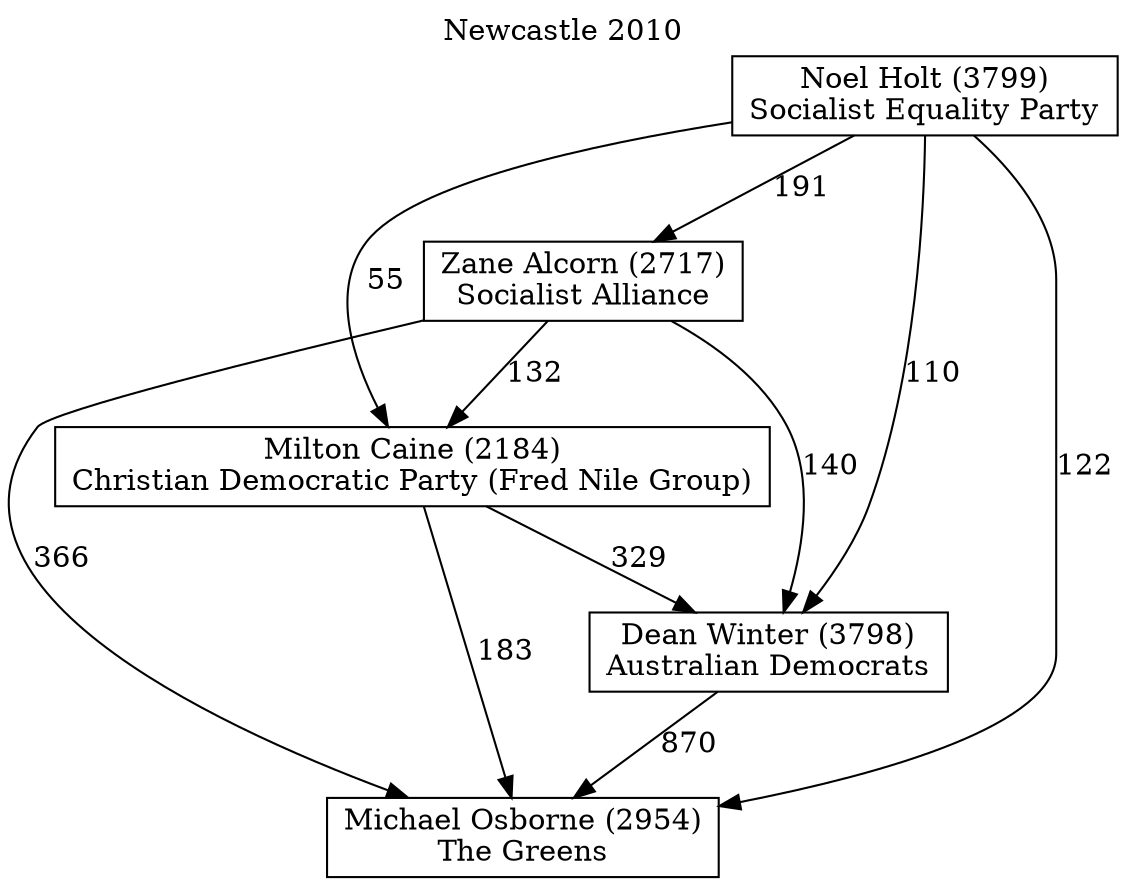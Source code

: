 // House preference flow
digraph "Michael Osborne (2954)_Newcastle_2010" {
	graph [label="Newcastle 2010" labelloc=t mclimit=10]
	node [shape=box]
	"Dean Winter (3798)" [label="Dean Winter (3798)
Australian Democrats"]
	"Michael Osborne (2954)" [label="Michael Osborne (2954)
The Greens"]
	"Milton Caine (2184)" [label="Milton Caine (2184)
Christian Democratic Party (Fred Nile Group)"]
	"Noel Holt (3799)" [label="Noel Holt (3799)
Socialist Equality Party"]
	"Zane Alcorn (2717)" [label="Zane Alcorn (2717)
Socialist Alliance"]
	"Dean Winter (3798)" -> "Michael Osborne (2954)" [label=870]
	"Milton Caine (2184)" -> "Dean Winter (3798)" [label=329]
	"Milton Caine (2184)" -> "Michael Osborne (2954)" [label=183]
	"Noel Holt (3799)" -> "Dean Winter (3798)" [label=110]
	"Noel Holt (3799)" -> "Michael Osborne (2954)" [label=122]
	"Noel Holt (3799)" -> "Milton Caine (2184)" [label=55]
	"Noel Holt (3799)" -> "Zane Alcorn (2717)" [label=191]
	"Zane Alcorn (2717)" -> "Dean Winter (3798)" [label=140]
	"Zane Alcorn (2717)" -> "Michael Osborne (2954)" [label=366]
	"Zane Alcorn (2717)" -> "Milton Caine (2184)" [label=132]
}
